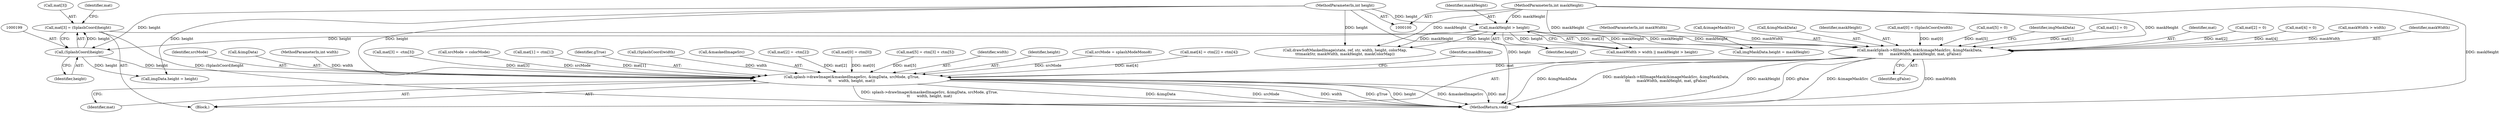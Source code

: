 digraph "0_poppler_7b2d314a61fd0e12f47c62996cb49ec0d1ba747a_11@array" {
"1000194" [label="(Call,mat[3] = (SplashCoord)height)"];
"1000198" [label="(Call,(SplashCoord)height)"];
"1000135" [label="(Call,maskHeight > height)"];
"1000109" [label="(MethodParameterIn,int maskHeight)"];
"1000105" [label="(MethodParameterIn,int height)"];
"1000264" [label="(Call,maskSplash->fillImageMask(&imageMaskSrc, &imgMaskData,\n\t\t\t      maskWidth, maskHeight, mat, gFalse))"];
"1000680" [label="(Call,splash->drawImage(&maskedImageSrc, &imgData, srcMode, gTrue,\n\t\t      width, height, mat))"];
"1000680" [label="(Call,splash->drawImage(&maskedImageSrc, &imgData, srcMode, gTrue,\n\t\t      width, height, mat))"];
"1000195" [label="(Call,mat[3])"];
"1000681" [label="(Call,&maskedImageSrc)"];
"1000296" [label="(Call,mat[2] = -ctm[2])"];
"1000272" [label="(Identifier,gFalse)"];
"1000162" [label="(Call,drawSoftMaskedImage(state, ref, str, width, height, colorMap,\n\t\t\tmaskStr, maskWidth, maskHeight, maskColorMap))"];
"1000282" [label="(Call,mat[0] = ctm[0])"];
"1000105" [label="(MethodParameterIn,int height)"];
"1000200" [label="(Identifier,height)"];
"1000323" [label="(Call,mat[5] = ctm[3] + ctm[5])"];
"1000687" [label="(Identifier,width)"];
"1000688" [label="(Identifier,height)"];
"1000108" [label="(MethodParameterIn,int maskWidth)"];
"1000265" [label="(Call,&imageMaskSrc)"];
"1000136" [label="(Identifier,maskHeight)"];
"1000203" [label="(Identifier,mat)"];
"1000267" [label="(Call,&imgMaskData)"];
"1000672" [label="(Call,srcMode = splashModeMono8)"];
"1000135" [label="(Call,maskHeight > height)"];
"1000176" [label="(Block,)"];
"1000312" [label="(Call,mat[4] = ctm[2] + ctm[4])"];
"1000270" [label="(Identifier,maskHeight)"];
"1000177" [label="(Call,mat[0] = (SplashCoord)width)"];
"1000206" [label="(Call,mat[5] = 0)"];
"1000691" [label="(Identifier,maskBitmap)"];
"1000131" [label="(Call,maskWidth > width || maskHeight > height)"];
"1000198" [label="(Call,(SplashCoord)height)"];
"1000685" [label="(Identifier,srcMode)"];
"1000274" [label="(Identifier,imgMaskData)"];
"1000683" [label="(Call,&imgData)"];
"1000184" [label="(Call,mat[1] = 0)"];
"1000689" [label="(Identifier,mat)"];
"1000104" [label="(MethodParameterIn,int width)"];
"1000271" [label="(Identifier,mat)"];
"1000189" [label="(Call,mat[2] = 0)"];
"1000201" [label="(Call,mat[4] = 0)"];
"1000132" [label="(Call,maskWidth > width)"];
"1000231" [label="(Call,imgMaskData.height = maskHeight)"];
"1000304" [label="(Call,mat[3] = -ctm[3])"];
"1000137" [label="(Identifier,height)"];
"1000677" [label="(Call,srcMode = colorMode)"];
"1000269" [label="(Identifier,maskWidth)"];
"1000289" [label="(Call,mat[1] = ctm[1])"];
"1000264" [label="(Call,maskSplash->fillImageMask(&imageMaskSrc, &imgMaskData,\n\t\t\t      maskWidth, maskHeight, mat, gFalse))"];
"1000686" [label="(Identifier,gTrue)"];
"1000700" [label="(MethodReturn,void)"];
"1000181" [label="(Call,(SplashCoord)width)"];
"1000361" [label="(Call,imgData.height = height)"];
"1000194" [label="(Call,mat[3] = (SplashCoord)height)"];
"1000109" [label="(MethodParameterIn,int maskHeight)"];
"1000194" -> "1000176"  [label="AST: "];
"1000194" -> "1000198"  [label="CFG: "];
"1000195" -> "1000194"  [label="AST: "];
"1000198" -> "1000194"  [label="AST: "];
"1000203" -> "1000194"  [label="CFG: "];
"1000194" -> "1000700"  [label="DDG: (SplashCoord)height"];
"1000198" -> "1000194"  [label="DDG: height"];
"1000194" -> "1000264"  [label="DDG: mat[3]"];
"1000198" -> "1000200"  [label="CFG: "];
"1000199" -> "1000198"  [label="AST: "];
"1000200" -> "1000198"  [label="AST: "];
"1000135" -> "1000198"  [label="DDG: height"];
"1000105" -> "1000198"  [label="DDG: height"];
"1000198" -> "1000361"  [label="DDG: height"];
"1000198" -> "1000680"  [label="DDG: height"];
"1000135" -> "1000131"  [label="AST: "];
"1000135" -> "1000137"  [label="CFG: "];
"1000136" -> "1000135"  [label="AST: "];
"1000137" -> "1000135"  [label="AST: "];
"1000131" -> "1000135"  [label="CFG: "];
"1000135" -> "1000131"  [label="DDG: maskHeight"];
"1000135" -> "1000131"  [label="DDG: height"];
"1000109" -> "1000135"  [label="DDG: maskHeight"];
"1000105" -> "1000135"  [label="DDG: height"];
"1000135" -> "1000162"  [label="DDG: height"];
"1000135" -> "1000162"  [label="DDG: maskHeight"];
"1000135" -> "1000231"  [label="DDG: maskHeight"];
"1000135" -> "1000264"  [label="DDG: maskHeight"];
"1000109" -> "1000100"  [label="AST: "];
"1000109" -> "1000700"  [label="DDG: maskHeight"];
"1000109" -> "1000162"  [label="DDG: maskHeight"];
"1000109" -> "1000231"  [label="DDG: maskHeight"];
"1000109" -> "1000264"  [label="DDG: maskHeight"];
"1000105" -> "1000100"  [label="AST: "];
"1000105" -> "1000700"  [label="DDG: height"];
"1000105" -> "1000162"  [label="DDG: height"];
"1000105" -> "1000361"  [label="DDG: height"];
"1000105" -> "1000680"  [label="DDG: height"];
"1000264" -> "1000176"  [label="AST: "];
"1000264" -> "1000272"  [label="CFG: "];
"1000265" -> "1000264"  [label="AST: "];
"1000267" -> "1000264"  [label="AST: "];
"1000269" -> "1000264"  [label="AST: "];
"1000270" -> "1000264"  [label="AST: "];
"1000271" -> "1000264"  [label="AST: "];
"1000272" -> "1000264"  [label="AST: "];
"1000274" -> "1000264"  [label="CFG: "];
"1000264" -> "1000700"  [label="DDG: &imageMaskSrc"];
"1000264" -> "1000700"  [label="DDG: maskWidth"];
"1000264" -> "1000700"  [label="DDG: &imgMaskData"];
"1000264" -> "1000700"  [label="DDG: maskSplash->fillImageMask(&imageMaskSrc, &imgMaskData,\n\t\t\t      maskWidth, maskHeight, mat, gFalse)"];
"1000264" -> "1000700"  [label="DDG: maskHeight"];
"1000264" -> "1000700"  [label="DDG: gFalse"];
"1000108" -> "1000264"  [label="DDG: maskWidth"];
"1000132" -> "1000264"  [label="DDG: maskWidth"];
"1000177" -> "1000264"  [label="DDG: mat[0]"];
"1000184" -> "1000264"  [label="DDG: mat[1]"];
"1000189" -> "1000264"  [label="DDG: mat[2]"];
"1000206" -> "1000264"  [label="DDG: mat[5]"];
"1000201" -> "1000264"  [label="DDG: mat[4]"];
"1000264" -> "1000680"  [label="DDG: mat"];
"1000680" -> "1000176"  [label="AST: "];
"1000680" -> "1000689"  [label="CFG: "];
"1000681" -> "1000680"  [label="AST: "];
"1000683" -> "1000680"  [label="AST: "];
"1000685" -> "1000680"  [label="AST: "];
"1000686" -> "1000680"  [label="AST: "];
"1000687" -> "1000680"  [label="AST: "];
"1000688" -> "1000680"  [label="AST: "];
"1000689" -> "1000680"  [label="AST: "];
"1000691" -> "1000680"  [label="CFG: "];
"1000680" -> "1000700"  [label="DDG: &maskedImageSrc"];
"1000680" -> "1000700"  [label="DDG: mat"];
"1000680" -> "1000700"  [label="DDG: splash->drawImage(&maskedImageSrc, &imgData, srcMode, gTrue,\n\t\t      width, height, mat)"];
"1000680" -> "1000700"  [label="DDG: &imgData"];
"1000680" -> "1000700"  [label="DDG: srcMode"];
"1000680" -> "1000700"  [label="DDG: width"];
"1000680" -> "1000700"  [label="DDG: gTrue"];
"1000680" -> "1000700"  [label="DDG: height"];
"1000677" -> "1000680"  [label="DDG: srcMode"];
"1000672" -> "1000680"  [label="DDG: srcMode"];
"1000104" -> "1000680"  [label="DDG: width"];
"1000181" -> "1000680"  [label="DDG: width"];
"1000289" -> "1000680"  [label="DDG: mat[1]"];
"1000312" -> "1000680"  [label="DDG: mat[4]"];
"1000304" -> "1000680"  [label="DDG: mat[3]"];
"1000296" -> "1000680"  [label="DDG: mat[2]"];
"1000323" -> "1000680"  [label="DDG: mat[5]"];
"1000282" -> "1000680"  [label="DDG: mat[0]"];
}

